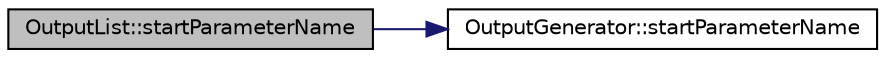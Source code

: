 digraph "OutputList::startParameterName"
{
 // LATEX_PDF_SIZE
  edge [fontname="Helvetica",fontsize="10",labelfontname="Helvetica",labelfontsize="10"];
  node [fontname="Helvetica",fontsize="10",shape=record];
  rankdir="LR";
  Node1 [label="OutputList::startParameterName",height=0.2,width=0.4,color="black", fillcolor="grey75", style="filled", fontcolor="black",tooltip=" "];
  Node1 -> Node2 [color="midnightblue",fontsize="10",style="solid"];
  Node2 [label="OutputGenerator::startParameterName",height=0.2,width=0.4,color="black", fillcolor="white", style="filled",URL="$classOutputGenerator.html#ac56057350d3b14b63238bf4325792f82",tooltip=" "];
}
